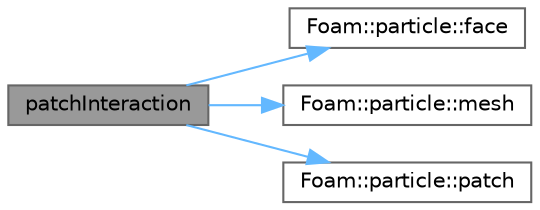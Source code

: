 digraph "patchInteraction"
{
 // LATEX_PDF_SIZE
  bgcolor="transparent";
  edge [fontname=Helvetica,fontsize=10,labelfontname=Helvetica,labelfontsize=10];
  node [fontname=Helvetica,fontsize=10,shape=box,height=0.2,width=0.4];
  rankdir="LR";
  Node1 [id="Node000001",label="patchInteraction",height=0.2,width=0.4,color="gray40", fillcolor="grey60", style="filled", fontcolor="black",tooltip=" "];
  Node1 -> Node2 [id="edge1_Node000001_Node000002",color="steelblue1",style="solid",tooltip=" "];
  Node2 [id="Node000002",label="Foam::particle::face",height=0.2,width=0.4,color="grey40", fillcolor="white", style="filled",URL="$classFoam_1_1particle.html#a2ba18d8a7534924ecdd613326c081298",tooltip=" "];
  Node1 -> Node3 [id="edge2_Node000001_Node000003",color="steelblue1",style="solid",tooltip=" "];
  Node3 [id="Node000003",label="Foam::particle::mesh",height=0.2,width=0.4,color="grey40", fillcolor="white", style="filled",URL="$classFoam_1_1particle.html#a466e3d11ca62e9a1acc8426de6d78731",tooltip=" "];
  Node1 -> Node4 [id="edge3_Node000001_Node000004",color="steelblue1",style="solid",tooltip=" "];
  Node4 [id="Node000004",label="Foam::particle::patch",height=0.2,width=0.4,color="grey40", fillcolor="white", style="filled",URL="$classFoam_1_1particle.html#a5e65da21ae34240bb479b310f4c4f393",tooltip=" "];
}
